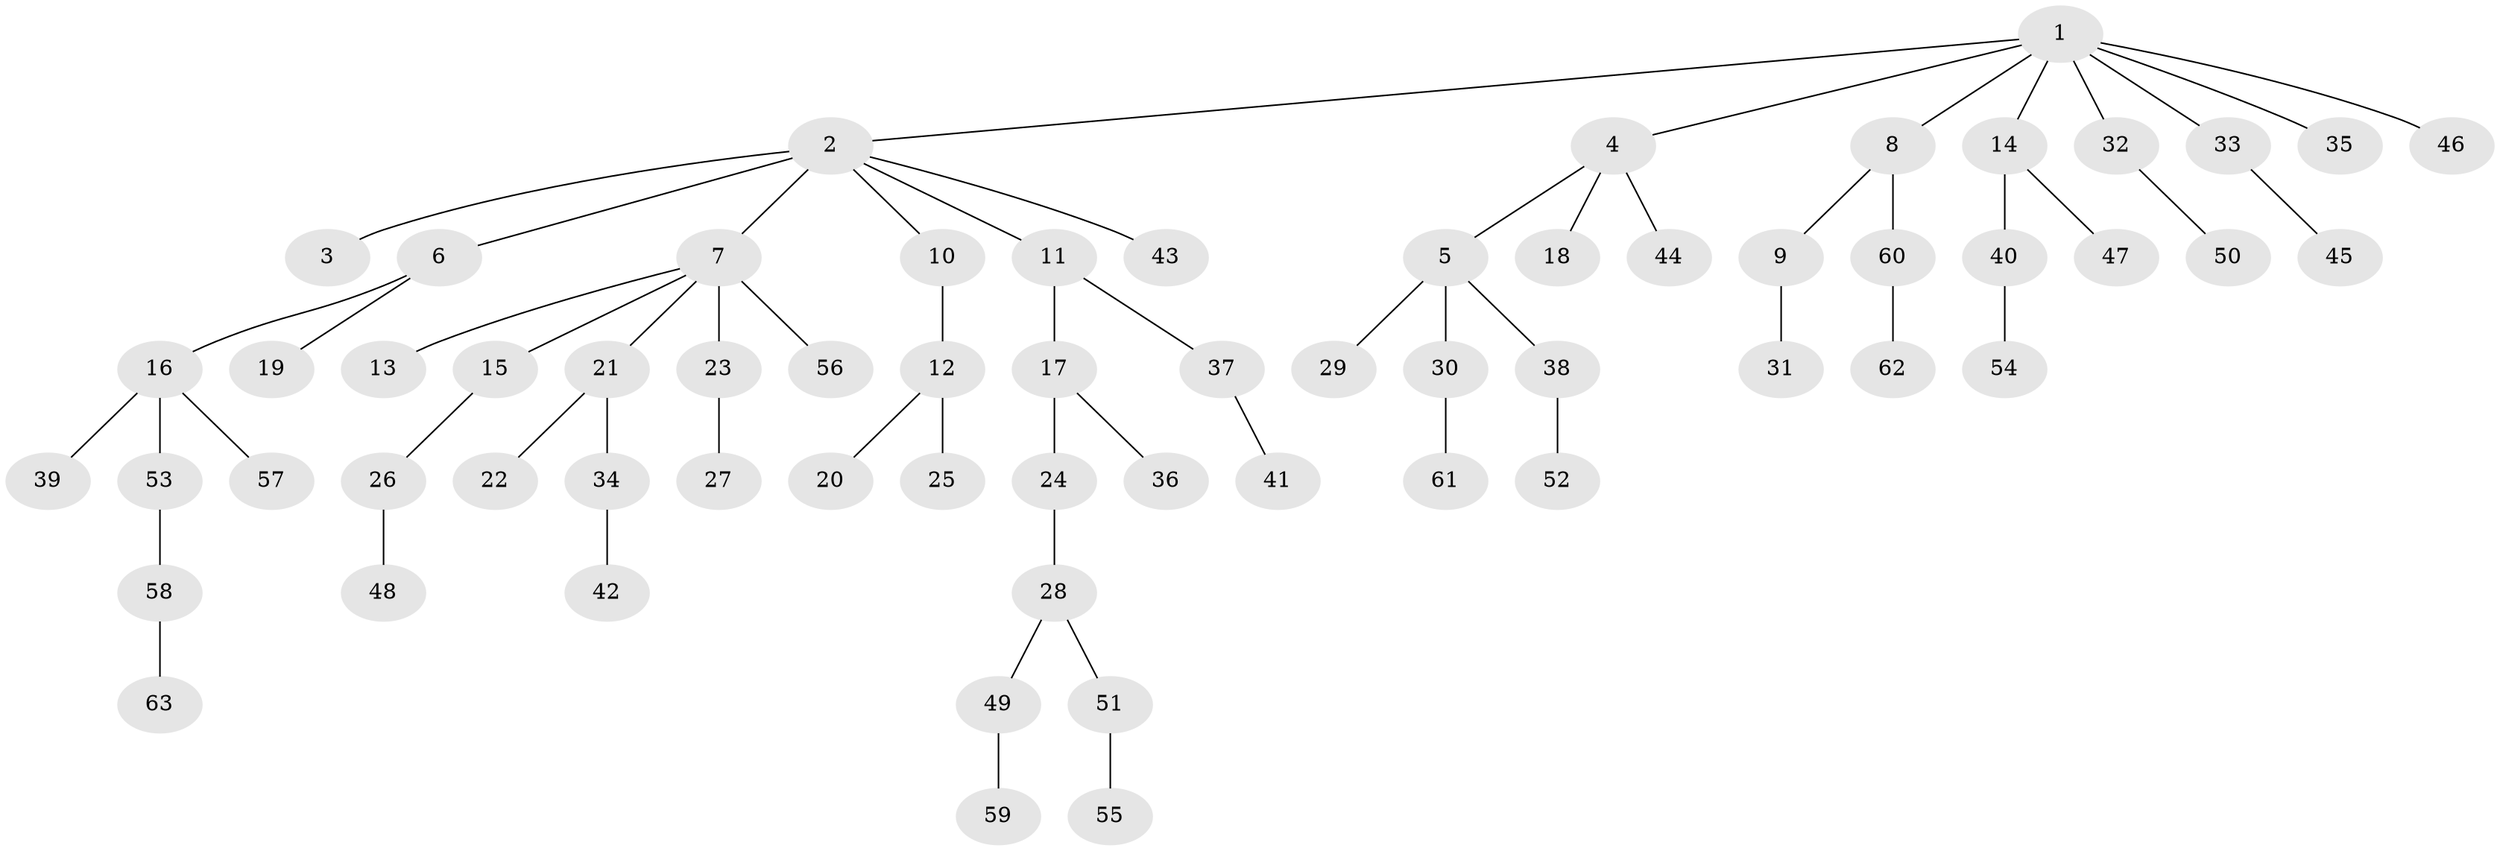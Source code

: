 // original degree distribution, {9: 0.016260162601626018, 6: 0.008130081300813009, 3: 0.13008130081300814, 4: 0.04065040650406504, 5: 0.024390243902439025, 1: 0.44715447154471544, 2: 0.3333333333333333}
// Generated by graph-tools (version 1.1) at 2025/36/03/09/25 02:36:38]
// undirected, 63 vertices, 62 edges
graph export_dot {
graph [start="1"]
  node [color=gray90,style=filled];
  1;
  2;
  3;
  4;
  5;
  6;
  7;
  8;
  9;
  10;
  11;
  12;
  13;
  14;
  15;
  16;
  17;
  18;
  19;
  20;
  21;
  22;
  23;
  24;
  25;
  26;
  27;
  28;
  29;
  30;
  31;
  32;
  33;
  34;
  35;
  36;
  37;
  38;
  39;
  40;
  41;
  42;
  43;
  44;
  45;
  46;
  47;
  48;
  49;
  50;
  51;
  52;
  53;
  54;
  55;
  56;
  57;
  58;
  59;
  60;
  61;
  62;
  63;
  1 -- 2 [weight=1.0];
  1 -- 4 [weight=1.0];
  1 -- 8 [weight=1.0];
  1 -- 14 [weight=1.0];
  1 -- 32 [weight=1.0];
  1 -- 33 [weight=1.0];
  1 -- 35 [weight=1.0];
  1 -- 46 [weight=1.0];
  2 -- 3 [weight=2.0];
  2 -- 6 [weight=1.0];
  2 -- 7 [weight=1.0];
  2 -- 10 [weight=1.0];
  2 -- 11 [weight=1.0];
  2 -- 43 [weight=1.0];
  4 -- 5 [weight=1.0];
  4 -- 18 [weight=1.0];
  4 -- 44 [weight=1.0];
  5 -- 29 [weight=1.0];
  5 -- 30 [weight=1.0];
  5 -- 38 [weight=2.0];
  6 -- 16 [weight=2.0];
  6 -- 19 [weight=1.0];
  7 -- 13 [weight=1.0];
  7 -- 15 [weight=1.0];
  7 -- 21 [weight=1.0];
  7 -- 23 [weight=3.0];
  7 -- 56 [weight=1.0];
  8 -- 9 [weight=1.0];
  8 -- 60 [weight=1.0];
  9 -- 31 [weight=3.0];
  10 -- 12 [weight=2.0];
  11 -- 17 [weight=1.0];
  11 -- 37 [weight=1.0];
  12 -- 20 [weight=1.0];
  12 -- 25 [weight=1.0];
  14 -- 40 [weight=1.0];
  14 -- 47 [weight=1.0];
  15 -- 26 [weight=1.0];
  16 -- 39 [weight=1.0];
  16 -- 53 [weight=1.0];
  16 -- 57 [weight=1.0];
  17 -- 24 [weight=1.0];
  17 -- 36 [weight=1.0];
  21 -- 22 [weight=1.0];
  21 -- 34 [weight=1.0];
  23 -- 27 [weight=1.0];
  24 -- 28 [weight=1.0];
  26 -- 48 [weight=1.0];
  28 -- 49 [weight=1.0];
  28 -- 51 [weight=1.0];
  30 -- 61 [weight=1.0];
  32 -- 50 [weight=1.0];
  33 -- 45 [weight=1.0];
  34 -- 42 [weight=1.0];
  37 -- 41 [weight=2.0];
  38 -- 52 [weight=1.0];
  40 -- 54 [weight=1.0];
  49 -- 59 [weight=1.0];
  51 -- 55 [weight=2.0];
  53 -- 58 [weight=1.0];
  58 -- 63 [weight=1.0];
  60 -- 62 [weight=1.0];
}

